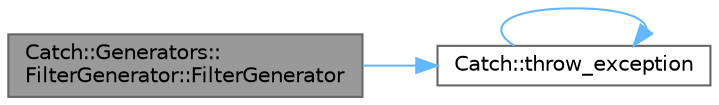 digraph "Catch::Generators::FilterGenerator::FilterGenerator"
{
 // LATEX_PDF_SIZE
  bgcolor="transparent";
  edge [fontname=Helvetica,fontsize=10,labelfontname=Helvetica,labelfontsize=10];
  node [fontname=Helvetica,fontsize=10,shape=box,height=0.2,width=0.4];
  rankdir="LR";
  Node1 [id="Node000001",label="Catch::Generators::\lFilterGenerator::FilterGenerator",height=0.2,width=0.4,color="gray40", fillcolor="grey60", style="filled", fontcolor="black",tooltip=" "];
  Node1 -> Node2 [id="edge5_Node000001_Node000002",color="steelblue1",style="solid",tooltip=" "];
  Node2 [id="Node000002",label="Catch::throw_exception",height=0.2,width=0.4,color="grey40", fillcolor="white", style="filled",URL="$namespace_catch.html#a3cbceeab9252d1b752f66a2826e92548",tooltip=" "];
  Node2 -> Node2 [id="edge6_Node000002_Node000002",color="steelblue1",style="solid",tooltip=" "];
}

